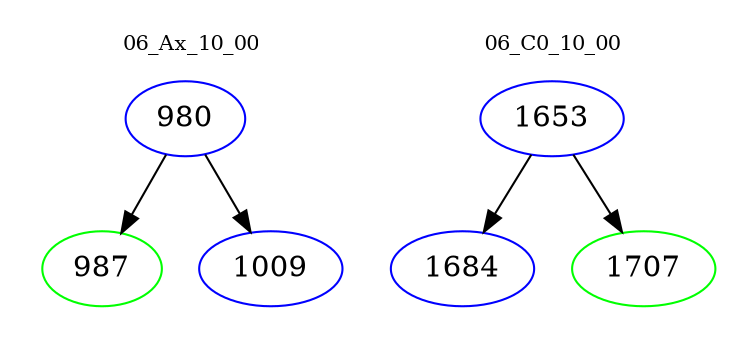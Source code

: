 digraph{
subgraph cluster_0 {
color = white
label = "06_Ax_10_00";
fontsize=10;
T0_980 [label="980", color="blue"]
T0_980 -> T0_987 [color="black"]
T0_987 [label="987", color="green"]
T0_980 -> T0_1009 [color="black"]
T0_1009 [label="1009", color="blue"]
}
subgraph cluster_1 {
color = white
label = "06_C0_10_00";
fontsize=10;
T1_1653 [label="1653", color="blue"]
T1_1653 -> T1_1684 [color="black"]
T1_1684 [label="1684", color="blue"]
T1_1653 -> T1_1707 [color="black"]
T1_1707 [label="1707", color="green"]
}
}
